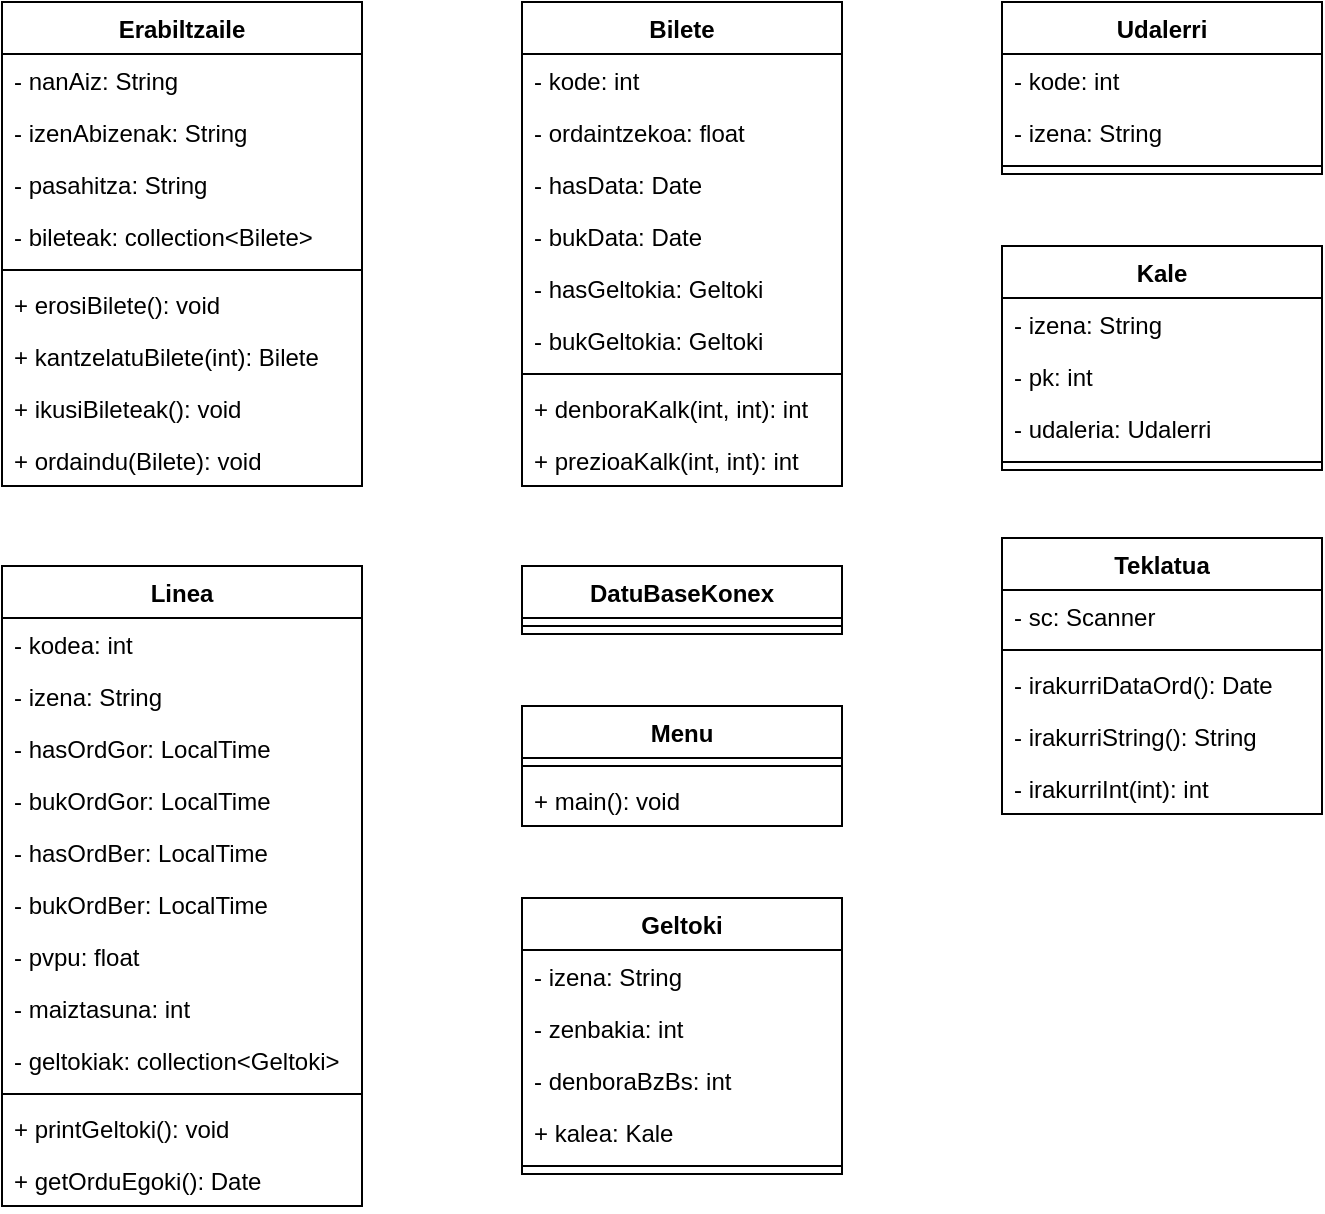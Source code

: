 <mxfile version="16.0.0" type="device"><diagram id="C5RBs43oDa-KdzZeNtuy" name="Hasierako Diseinua"><mxGraphModel dx="978" dy="923" grid="1" gridSize="10" guides="1" tooltips="1" connect="1" arrows="1" fold="1" page="1" pageScale="1" pageWidth="827" pageHeight="1169" math="0" shadow="0"><root><mxCell id="WIyWlLk6GJQsqaUBKTNV-0"/><mxCell id="WIyWlLk6GJQsqaUBKTNV-1" parent="WIyWlLk6GJQsqaUBKTNV-0"/><mxCell id="WpShwi-k2A1xY6_dWwvr-0" value="Erabiltzaile" style="swimlane;fontStyle=1;align=center;verticalAlign=top;childLayout=stackLayout;horizontal=1;startSize=26;horizontalStack=0;resizeParent=1;resizeParentMax=0;resizeLast=0;collapsible=1;marginBottom=0;" vertex="1" parent="WIyWlLk6GJQsqaUBKTNV-1"><mxGeometry x="60" y="178" width="180" height="242" as="geometry"/></mxCell><mxCell id="WpShwi-k2A1xY6_dWwvr-1" value="- nanAiz: String" style="text;strokeColor=none;fillColor=none;align=left;verticalAlign=top;spacingLeft=4;spacingRight=4;overflow=hidden;rotatable=0;points=[[0,0.5],[1,0.5]];portConstraint=eastwest;" vertex="1" parent="WpShwi-k2A1xY6_dWwvr-0"><mxGeometry y="26" width="180" height="26" as="geometry"/></mxCell><mxCell id="WpShwi-k2A1xY6_dWwvr-30" value="- izenAbizenak: String" style="text;strokeColor=none;fillColor=none;align=left;verticalAlign=top;spacingLeft=4;spacingRight=4;overflow=hidden;rotatable=0;points=[[0,0.5],[1,0.5]];portConstraint=eastwest;" vertex="1" parent="WpShwi-k2A1xY6_dWwvr-0"><mxGeometry y="52" width="180" height="26" as="geometry"/></mxCell><mxCell id="WpShwi-k2A1xY6_dWwvr-31" value="- pasahitza: String" style="text;strokeColor=none;fillColor=none;align=left;verticalAlign=top;spacingLeft=4;spacingRight=4;overflow=hidden;rotatable=0;points=[[0,0.5],[1,0.5]];portConstraint=eastwest;" vertex="1" parent="WpShwi-k2A1xY6_dWwvr-0"><mxGeometry y="78" width="180" height="26" as="geometry"/></mxCell><mxCell id="WpShwi-k2A1xY6_dWwvr-32" value="- bileteak: collection&lt;Bilete&gt;" style="text;strokeColor=none;fillColor=none;align=left;verticalAlign=top;spacingLeft=4;spacingRight=4;overflow=hidden;rotatable=0;points=[[0,0.5],[1,0.5]];portConstraint=eastwest;" vertex="1" parent="WpShwi-k2A1xY6_dWwvr-0"><mxGeometry y="104" width="180" height="26" as="geometry"/></mxCell><mxCell id="WpShwi-k2A1xY6_dWwvr-2" value="" style="line;strokeWidth=1;fillColor=none;align=left;verticalAlign=middle;spacingTop=-1;spacingLeft=3;spacingRight=3;rotatable=0;labelPosition=right;points=[];portConstraint=eastwest;" vertex="1" parent="WpShwi-k2A1xY6_dWwvr-0"><mxGeometry y="130" width="180" height="8" as="geometry"/></mxCell><mxCell id="WpShwi-k2A1xY6_dWwvr-3" value="+ erosiBilete(): void" style="text;strokeColor=none;fillColor=none;align=left;verticalAlign=top;spacingLeft=4;spacingRight=4;overflow=hidden;rotatable=0;points=[[0,0.5],[1,0.5]];portConstraint=eastwest;" vertex="1" parent="WpShwi-k2A1xY6_dWwvr-0"><mxGeometry y="138" width="180" height="26" as="geometry"/></mxCell><mxCell id="WpShwi-k2A1xY6_dWwvr-57" value="+ kantzelatuBilete(int): Bilete" style="text;strokeColor=none;fillColor=none;align=left;verticalAlign=top;spacingLeft=4;spacingRight=4;overflow=hidden;rotatable=0;points=[[0,0.5],[1,0.5]];portConstraint=eastwest;" vertex="1" parent="WpShwi-k2A1xY6_dWwvr-0"><mxGeometry y="164" width="180" height="26" as="geometry"/></mxCell><mxCell id="WpShwi-k2A1xY6_dWwvr-56" value="+ ikusiBileteak(): void" style="text;strokeColor=none;fillColor=none;align=left;verticalAlign=top;spacingLeft=4;spacingRight=4;overflow=hidden;rotatable=0;points=[[0,0.5],[1,0.5]];portConstraint=eastwest;" vertex="1" parent="WpShwi-k2A1xY6_dWwvr-0"><mxGeometry y="190" width="180" height="26" as="geometry"/></mxCell><mxCell id="WpShwi-k2A1xY6_dWwvr-71" value="+ ordaindu(Bilete): void" style="text;strokeColor=none;fillColor=none;align=left;verticalAlign=top;spacingLeft=4;spacingRight=4;overflow=hidden;rotatable=0;points=[[0,0.5],[1,0.5]];portConstraint=eastwest;" vertex="1" parent="WpShwi-k2A1xY6_dWwvr-0"><mxGeometry y="216" width="180" height="26" as="geometry"/></mxCell><mxCell id="WpShwi-k2A1xY6_dWwvr-4" value="Bilete" style="swimlane;fontStyle=1;align=center;verticalAlign=top;childLayout=stackLayout;horizontal=1;startSize=26;horizontalStack=0;resizeParent=1;resizeParentMax=0;resizeLast=0;collapsible=1;marginBottom=0;" vertex="1" parent="WIyWlLk6GJQsqaUBKTNV-1"><mxGeometry x="320" y="178" width="160" height="242" as="geometry"/></mxCell><mxCell id="WpShwi-k2A1xY6_dWwvr-50" value="- kode: int" style="text;strokeColor=none;fillColor=none;align=left;verticalAlign=top;spacingLeft=4;spacingRight=4;overflow=hidden;rotatable=0;points=[[0,0.5],[1,0.5]];portConstraint=eastwest;" vertex="1" parent="WpShwi-k2A1xY6_dWwvr-4"><mxGeometry y="26" width="160" height="26" as="geometry"/></mxCell><mxCell id="WpShwi-k2A1xY6_dWwvr-5" value="- ordaintzekoa: float" style="text;strokeColor=none;fillColor=none;align=left;verticalAlign=top;spacingLeft=4;spacingRight=4;overflow=hidden;rotatable=0;points=[[0,0.5],[1,0.5]];portConstraint=eastwest;" vertex="1" parent="WpShwi-k2A1xY6_dWwvr-4"><mxGeometry y="52" width="160" height="26" as="geometry"/></mxCell><mxCell id="WpShwi-k2A1xY6_dWwvr-51" value="- hasData: Date" style="text;strokeColor=none;fillColor=none;align=left;verticalAlign=top;spacingLeft=4;spacingRight=4;overflow=hidden;rotatable=0;points=[[0,0.5],[1,0.5]];portConstraint=eastwest;" vertex="1" parent="WpShwi-k2A1xY6_dWwvr-4"><mxGeometry y="78" width="160" height="26" as="geometry"/></mxCell><mxCell id="WpShwi-k2A1xY6_dWwvr-52" value="- bukData: Date" style="text;strokeColor=none;fillColor=none;align=left;verticalAlign=top;spacingLeft=4;spacingRight=4;overflow=hidden;rotatable=0;points=[[0,0.5],[1,0.5]];portConstraint=eastwest;" vertex="1" parent="WpShwi-k2A1xY6_dWwvr-4"><mxGeometry y="104" width="160" height="26" as="geometry"/></mxCell><mxCell id="WpShwi-k2A1xY6_dWwvr-53" value="- hasGeltokia: Geltoki" style="text;strokeColor=none;fillColor=none;align=left;verticalAlign=top;spacingLeft=4;spacingRight=4;overflow=hidden;rotatable=0;points=[[0,0.5],[1,0.5]];portConstraint=eastwest;" vertex="1" parent="WpShwi-k2A1xY6_dWwvr-4"><mxGeometry y="130" width="160" height="26" as="geometry"/></mxCell><mxCell id="WpShwi-k2A1xY6_dWwvr-54" value="- bukGeltokia: Geltoki" style="text;strokeColor=none;fillColor=none;align=left;verticalAlign=top;spacingLeft=4;spacingRight=4;overflow=hidden;rotatable=0;points=[[0,0.5],[1,0.5]];portConstraint=eastwest;" vertex="1" parent="WpShwi-k2A1xY6_dWwvr-4"><mxGeometry y="156" width="160" height="26" as="geometry"/></mxCell><mxCell id="WpShwi-k2A1xY6_dWwvr-6" value="" style="line;strokeWidth=1;fillColor=none;align=left;verticalAlign=middle;spacingTop=-1;spacingLeft=3;spacingRight=3;rotatable=0;labelPosition=right;points=[];portConstraint=eastwest;" vertex="1" parent="WpShwi-k2A1xY6_dWwvr-4"><mxGeometry y="182" width="160" height="8" as="geometry"/></mxCell><mxCell id="WpShwi-k2A1xY6_dWwvr-12" value="+ denboraKalk(int, int): int" style="text;strokeColor=none;fillColor=none;align=left;verticalAlign=top;spacingLeft=4;spacingRight=4;overflow=hidden;rotatable=0;points=[[0,0.5],[1,0.5]];portConstraint=eastwest;" vertex="1" parent="WpShwi-k2A1xY6_dWwvr-4"><mxGeometry y="190" width="160" height="26" as="geometry"/></mxCell><mxCell id="WpShwi-k2A1xY6_dWwvr-58" value="+ prezioaKalk(int, int): int" style="text;strokeColor=none;fillColor=none;align=left;verticalAlign=top;spacingLeft=4;spacingRight=4;overflow=hidden;rotatable=0;points=[[0,0.5],[1,0.5]];portConstraint=eastwest;" vertex="1" parent="WpShwi-k2A1xY6_dWwvr-4"><mxGeometry y="216" width="160" height="26" as="geometry"/></mxCell><mxCell id="WpShwi-k2A1xY6_dWwvr-9" value="Linea" style="swimlane;fontStyle=1;align=center;verticalAlign=top;childLayout=stackLayout;horizontal=1;startSize=26;horizontalStack=0;resizeParent=1;resizeParentMax=0;resizeLast=0;collapsible=1;marginBottom=0;" vertex="1" parent="WIyWlLk6GJQsqaUBKTNV-1"><mxGeometry x="60" y="460" width="180" height="320" as="geometry"/></mxCell><mxCell id="WpShwi-k2A1xY6_dWwvr-10" value="- kodea: int" style="text;strokeColor=none;fillColor=none;align=left;verticalAlign=top;spacingLeft=4;spacingRight=4;overflow=hidden;rotatable=0;points=[[0,0.5],[1,0.5]];portConstraint=eastwest;" vertex="1" parent="WpShwi-k2A1xY6_dWwvr-9"><mxGeometry y="26" width="180" height="26" as="geometry"/></mxCell><mxCell id="WpShwi-k2A1xY6_dWwvr-33" value="- izena: String" style="text;strokeColor=none;fillColor=none;align=left;verticalAlign=top;spacingLeft=4;spacingRight=4;overflow=hidden;rotatable=0;points=[[0,0.5],[1,0.5]];portConstraint=eastwest;" vertex="1" parent="WpShwi-k2A1xY6_dWwvr-9"><mxGeometry y="52" width="180" height="26" as="geometry"/></mxCell><mxCell id="WpShwi-k2A1xY6_dWwvr-35" value="- hasOrdGor: LocalTime" style="text;strokeColor=none;fillColor=none;align=left;verticalAlign=top;spacingLeft=4;spacingRight=4;overflow=hidden;rotatable=0;points=[[0,0.5],[1,0.5]];portConstraint=eastwest;" vertex="1" parent="WpShwi-k2A1xY6_dWwvr-9"><mxGeometry y="78" width="180" height="26" as="geometry"/></mxCell><mxCell id="WpShwi-k2A1xY6_dWwvr-36" value="- bukOrdGor: LocalTime" style="text;strokeColor=none;fillColor=none;align=left;verticalAlign=top;spacingLeft=4;spacingRight=4;overflow=hidden;rotatable=0;points=[[0,0.5],[1,0.5]];portConstraint=eastwest;" vertex="1" parent="WpShwi-k2A1xY6_dWwvr-9"><mxGeometry y="104" width="180" height="26" as="geometry"/></mxCell><mxCell id="WpShwi-k2A1xY6_dWwvr-37" value="- hasOrdBer: LocalTime" style="text;strokeColor=none;fillColor=none;align=left;verticalAlign=top;spacingLeft=4;spacingRight=4;overflow=hidden;rotatable=0;points=[[0,0.5],[1,0.5]];portConstraint=eastwest;" vertex="1" parent="WpShwi-k2A1xY6_dWwvr-9"><mxGeometry y="130" width="180" height="26" as="geometry"/></mxCell><mxCell id="WpShwi-k2A1xY6_dWwvr-38" value="- bukOrdBer: LocalTime" style="text;strokeColor=none;fillColor=none;align=left;verticalAlign=top;spacingLeft=4;spacingRight=4;overflow=hidden;rotatable=0;points=[[0,0.5],[1,0.5]];portConstraint=eastwest;" vertex="1" parent="WpShwi-k2A1xY6_dWwvr-9"><mxGeometry y="156" width="180" height="26" as="geometry"/></mxCell><mxCell id="WpShwi-k2A1xY6_dWwvr-39" value="- pvpu: float" style="text;strokeColor=none;fillColor=none;align=left;verticalAlign=top;spacingLeft=4;spacingRight=4;overflow=hidden;rotatable=0;points=[[0,0.5],[1,0.5]];portConstraint=eastwest;" vertex="1" parent="WpShwi-k2A1xY6_dWwvr-9"><mxGeometry y="182" width="180" height="26" as="geometry"/></mxCell><mxCell id="WpShwi-k2A1xY6_dWwvr-40" value="- maiztasuna: int" style="text;strokeColor=none;fillColor=none;align=left;verticalAlign=top;spacingLeft=4;spacingRight=4;overflow=hidden;rotatable=0;points=[[0,0.5],[1,0.5]];portConstraint=eastwest;" vertex="1" parent="WpShwi-k2A1xY6_dWwvr-9"><mxGeometry y="208" width="180" height="26" as="geometry"/></mxCell><mxCell id="WpShwi-k2A1xY6_dWwvr-41" value="- geltokiak: collection&lt;Geltoki&gt;" style="text;strokeColor=none;fillColor=none;align=left;verticalAlign=top;spacingLeft=4;spacingRight=4;overflow=hidden;rotatable=0;points=[[0,0.5],[1,0.5]];portConstraint=eastwest;" vertex="1" parent="WpShwi-k2A1xY6_dWwvr-9"><mxGeometry y="234" width="180" height="26" as="geometry"/></mxCell><mxCell id="WpShwi-k2A1xY6_dWwvr-11" value="" style="line;strokeWidth=1;fillColor=none;align=left;verticalAlign=middle;spacingTop=-1;spacingLeft=3;spacingRight=3;rotatable=0;labelPosition=right;points=[];portConstraint=eastwest;" vertex="1" parent="WpShwi-k2A1xY6_dWwvr-9"><mxGeometry y="260" width="180" height="8" as="geometry"/></mxCell><mxCell id="WpShwi-k2A1xY6_dWwvr-63" value="+ printGeltoki(): void" style="text;strokeColor=none;fillColor=none;align=left;verticalAlign=top;spacingLeft=4;spacingRight=4;overflow=hidden;rotatable=0;points=[[0,0.5],[1,0.5]];portConstraint=eastwest;" vertex="1" parent="WpShwi-k2A1xY6_dWwvr-9"><mxGeometry y="268" width="180" height="26" as="geometry"/></mxCell><mxCell id="WpShwi-k2A1xY6_dWwvr-70" value="+ getOrduEgoki(): Date" style="text;strokeColor=none;fillColor=none;align=left;verticalAlign=top;spacingLeft=4;spacingRight=4;overflow=hidden;rotatable=0;points=[[0,0.5],[1,0.5]];portConstraint=eastwest;" vertex="1" parent="WpShwi-k2A1xY6_dWwvr-9"><mxGeometry y="294" width="180" height="26" as="geometry"/></mxCell><mxCell id="WpShwi-k2A1xY6_dWwvr-13" value="Geltoki" style="swimlane;fontStyle=1;align=center;verticalAlign=top;childLayout=stackLayout;horizontal=1;startSize=26;horizontalStack=0;resizeParent=1;resizeParentMax=0;resizeLast=0;collapsible=1;marginBottom=0;" vertex="1" parent="WIyWlLk6GJQsqaUBKTNV-1"><mxGeometry x="320" y="626" width="160" height="138" as="geometry"/></mxCell><mxCell id="WpShwi-k2A1xY6_dWwvr-14" value="- izena: String" style="text;strokeColor=none;fillColor=none;align=left;verticalAlign=top;spacingLeft=4;spacingRight=4;overflow=hidden;rotatable=0;points=[[0,0.5],[1,0.5]];portConstraint=eastwest;" vertex="1" parent="WpShwi-k2A1xY6_dWwvr-13"><mxGeometry y="26" width="160" height="26" as="geometry"/></mxCell><mxCell id="WpShwi-k2A1xY6_dWwvr-43" value="- zenbakia: int" style="text;strokeColor=none;fillColor=none;align=left;verticalAlign=top;spacingLeft=4;spacingRight=4;overflow=hidden;rotatable=0;points=[[0,0.5],[1,0.5]];portConstraint=eastwest;" vertex="1" parent="WpShwi-k2A1xY6_dWwvr-13"><mxGeometry y="52" width="160" height="26" as="geometry"/></mxCell><mxCell id="WpShwi-k2A1xY6_dWwvr-44" value="- denboraBzBs: int" style="text;strokeColor=none;fillColor=none;align=left;verticalAlign=top;spacingLeft=4;spacingRight=4;overflow=hidden;rotatable=0;points=[[0,0.5],[1,0.5]];portConstraint=eastwest;" vertex="1" parent="WpShwi-k2A1xY6_dWwvr-13"><mxGeometry y="78" width="160" height="26" as="geometry"/></mxCell><mxCell id="WpShwi-k2A1xY6_dWwvr-46" value="+ kalea: Kale" style="text;strokeColor=none;fillColor=none;align=left;verticalAlign=top;spacingLeft=4;spacingRight=4;overflow=hidden;rotatable=0;points=[[0,0.5],[1,0.5]];portConstraint=eastwest;" vertex="1" parent="WpShwi-k2A1xY6_dWwvr-13"><mxGeometry y="104" width="160" height="26" as="geometry"/></mxCell><mxCell id="WpShwi-k2A1xY6_dWwvr-15" value="" style="line;strokeWidth=1;fillColor=none;align=left;verticalAlign=middle;spacingTop=-1;spacingLeft=3;spacingRight=3;rotatable=0;labelPosition=right;points=[];portConstraint=eastwest;" vertex="1" parent="WpShwi-k2A1xY6_dWwvr-13"><mxGeometry y="130" width="160" height="8" as="geometry"/></mxCell><mxCell id="WpShwi-k2A1xY6_dWwvr-17" value="Kale" style="swimlane;fontStyle=1;align=center;verticalAlign=top;childLayout=stackLayout;horizontal=1;startSize=26;horizontalStack=0;resizeParent=1;resizeParentMax=0;resizeLast=0;collapsible=1;marginBottom=0;" vertex="1" parent="WIyWlLk6GJQsqaUBKTNV-1"><mxGeometry x="560" y="300" width="160" height="112" as="geometry"/></mxCell><mxCell id="WpShwi-k2A1xY6_dWwvr-47" value="- izena: String" style="text;strokeColor=none;fillColor=none;align=left;verticalAlign=top;spacingLeft=4;spacingRight=4;overflow=hidden;rotatable=0;points=[[0,0.5],[1,0.5]];portConstraint=eastwest;" vertex="1" parent="WpShwi-k2A1xY6_dWwvr-17"><mxGeometry y="26" width="160" height="26" as="geometry"/></mxCell><mxCell id="WpShwi-k2A1xY6_dWwvr-18" value="- pk: int" style="text;strokeColor=none;fillColor=none;align=left;verticalAlign=top;spacingLeft=4;spacingRight=4;overflow=hidden;rotatable=0;points=[[0,0.5],[1,0.5]];portConstraint=eastwest;" vertex="1" parent="WpShwi-k2A1xY6_dWwvr-17"><mxGeometry y="52" width="160" height="26" as="geometry"/></mxCell><mxCell id="WpShwi-k2A1xY6_dWwvr-48" value="- udaleria: Udalerri" style="text;strokeColor=none;fillColor=none;align=left;verticalAlign=top;spacingLeft=4;spacingRight=4;overflow=hidden;rotatable=0;points=[[0,0.5],[1,0.5]];portConstraint=eastwest;" vertex="1" parent="WpShwi-k2A1xY6_dWwvr-17"><mxGeometry y="78" width="160" height="26" as="geometry"/></mxCell><mxCell id="WpShwi-k2A1xY6_dWwvr-19" value="" style="line;strokeWidth=1;fillColor=none;align=left;verticalAlign=middle;spacingTop=-1;spacingLeft=3;spacingRight=3;rotatable=0;labelPosition=right;points=[];portConstraint=eastwest;" vertex="1" parent="WpShwi-k2A1xY6_dWwvr-17"><mxGeometry y="104" width="160" height="8" as="geometry"/></mxCell><mxCell id="WpShwi-k2A1xY6_dWwvr-21" value="Udalerri" style="swimlane;fontStyle=1;align=center;verticalAlign=top;childLayout=stackLayout;horizontal=1;startSize=26;horizontalStack=0;resizeParent=1;resizeParentMax=0;resizeLast=0;collapsible=1;marginBottom=0;" vertex="1" parent="WIyWlLk6GJQsqaUBKTNV-1"><mxGeometry x="560" y="178" width="160" height="86" as="geometry"/></mxCell><mxCell id="WpShwi-k2A1xY6_dWwvr-22" value="- kode: int" style="text;strokeColor=none;fillColor=none;align=left;verticalAlign=top;spacingLeft=4;spacingRight=4;overflow=hidden;rotatable=0;points=[[0,0.5],[1,0.5]];portConstraint=eastwest;" vertex="1" parent="WpShwi-k2A1xY6_dWwvr-21"><mxGeometry y="26" width="160" height="26" as="geometry"/></mxCell><mxCell id="WpShwi-k2A1xY6_dWwvr-49" value="- izena: String" style="text;strokeColor=none;fillColor=none;align=left;verticalAlign=top;spacingLeft=4;spacingRight=4;overflow=hidden;rotatable=0;points=[[0,0.5],[1,0.5]];portConstraint=eastwest;" vertex="1" parent="WpShwi-k2A1xY6_dWwvr-21"><mxGeometry y="52" width="160" height="26" as="geometry"/></mxCell><mxCell id="WpShwi-k2A1xY6_dWwvr-23" value="" style="line;strokeWidth=1;fillColor=none;align=left;verticalAlign=middle;spacingTop=-1;spacingLeft=3;spacingRight=3;rotatable=0;labelPosition=right;points=[];portConstraint=eastwest;" vertex="1" parent="WpShwi-k2A1xY6_dWwvr-21"><mxGeometry y="78" width="160" height="8" as="geometry"/></mxCell><mxCell id="WpShwi-k2A1xY6_dWwvr-25" value="Menu" style="swimlane;fontStyle=1;align=center;verticalAlign=top;childLayout=stackLayout;horizontal=1;startSize=26;horizontalStack=0;resizeParent=1;resizeParentMax=0;resizeLast=0;collapsible=1;marginBottom=0;" vertex="1" parent="WIyWlLk6GJQsqaUBKTNV-1"><mxGeometry x="320" y="530" width="160" height="60" as="geometry"/></mxCell><mxCell id="WpShwi-k2A1xY6_dWwvr-27" value="" style="line;strokeWidth=1;fillColor=none;align=left;verticalAlign=middle;spacingTop=-1;spacingLeft=3;spacingRight=3;rotatable=0;labelPosition=right;points=[];portConstraint=eastwest;" vertex="1" parent="WpShwi-k2A1xY6_dWwvr-25"><mxGeometry y="26" width="160" height="8" as="geometry"/></mxCell><mxCell id="WpShwi-k2A1xY6_dWwvr-28" value="+ main(): void" style="text;strokeColor=none;fillColor=none;align=left;verticalAlign=top;spacingLeft=4;spacingRight=4;overflow=hidden;rotatable=0;points=[[0,0.5],[1,0.5]];portConstraint=eastwest;" vertex="1" parent="WpShwi-k2A1xY6_dWwvr-25"><mxGeometry y="34" width="160" height="26" as="geometry"/></mxCell><mxCell id="WpShwi-k2A1xY6_dWwvr-64" value="Teklatua" style="swimlane;fontStyle=1;align=center;verticalAlign=top;childLayout=stackLayout;horizontal=1;startSize=26;horizontalStack=0;resizeParent=1;resizeParentMax=0;resizeLast=0;collapsible=1;marginBottom=0;" vertex="1" parent="WIyWlLk6GJQsqaUBKTNV-1"><mxGeometry x="560" y="446" width="160" height="138" as="geometry"/></mxCell><mxCell id="WpShwi-k2A1xY6_dWwvr-65" value="- sc: Scanner" style="text;strokeColor=none;fillColor=none;align=left;verticalAlign=top;spacingLeft=4;spacingRight=4;overflow=hidden;rotatable=0;points=[[0,0.5],[1,0.5]];portConstraint=eastwest;" vertex="1" parent="WpShwi-k2A1xY6_dWwvr-64"><mxGeometry y="26" width="160" height="26" as="geometry"/></mxCell><mxCell id="WpShwi-k2A1xY6_dWwvr-66" value="" style="line;strokeWidth=1;fillColor=none;align=left;verticalAlign=middle;spacingTop=-1;spacingLeft=3;spacingRight=3;rotatable=0;labelPosition=right;points=[];portConstraint=eastwest;" vertex="1" parent="WpShwi-k2A1xY6_dWwvr-64"><mxGeometry y="52" width="160" height="8" as="geometry"/></mxCell><mxCell id="WpShwi-k2A1xY6_dWwvr-67" value="- irakurriDataOrd(): Date" style="text;strokeColor=none;fillColor=none;align=left;verticalAlign=top;spacingLeft=4;spacingRight=4;overflow=hidden;rotatable=0;points=[[0,0.5],[1,0.5]];portConstraint=eastwest;" vertex="1" parent="WpShwi-k2A1xY6_dWwvr-64"><mxGeometry y="60" width="160" height="26" as="geometry"/></mxCell><mxCell id="WpShwi-k2A1xY6_dWwvr-68" value="- irakurriString(): String" style="text;strokeColor=none;fillColor=none;align=left;verticalAlign=top;spacingLeft=4;spacingRight=4;overflow=hidden;rotatable=0;points=[[0,0.5],[1,0.5]];portConstraint=eastwest;" vertex="1" parent="WpShwi-k2A1xY6_dWwvr-64"><mxGeometry y="86" width="160" height="26" as="geometry"/></mxCell><mxCell id="WpShwi-k2A1xY6_dWwvr-69" value="- irakurriInt(int): int" style="text;strokeColor=none;fillColor=none;align=left;verticalAlign=top;spacingLeft=4;spacingRight=4;overflow=hidden;rotatable=0;points=[[0,0.5],[1,0.5]];portConstraint=eastwest;" vertex="1" parent="WpShwi-k2A1xY6_dWwvr-64"><mxGeometry y="112" width="160" height="26" as="geometry"/></mxCell><mxCell id="WpShwi-k2A1xY6_dWwvr-72" value="DatuBaseKonex" style="swimlane;fontStyle=1;align=center;verticalAlign=top;childLayout=stackLayout;horizontal=1;startSize=26;horizontalStack=0;resizeParent=1;resizeParentMax=0;resizeLast=0;collapsible=1;marginBottom=0;" vertex="1" parent="WIyWlLk6GJQsqaUBKTNV-1"><mxGeometry x="320" y="460" width="160" height="34" as="geometry"/></mxCell><mxCell id="WpShwi-k2A1xY6_dWwvr-74" value="" style="line;strokeWidth=1;fillColor=none;align=left;verticalAlign=middle;spacingTop=-1;spacingLeft=3;spacingRight=3;rotatable=0;labelPosition=right;points=[];portConstraint=eastwest;" vertex="1" parent="WpShwi-k2A1xY6_dWwvr-72"><mxGeometry y="26" width="160" height="8" as="geometry"/></mxCell></root></mxGraphModel></diagram></mxfile>